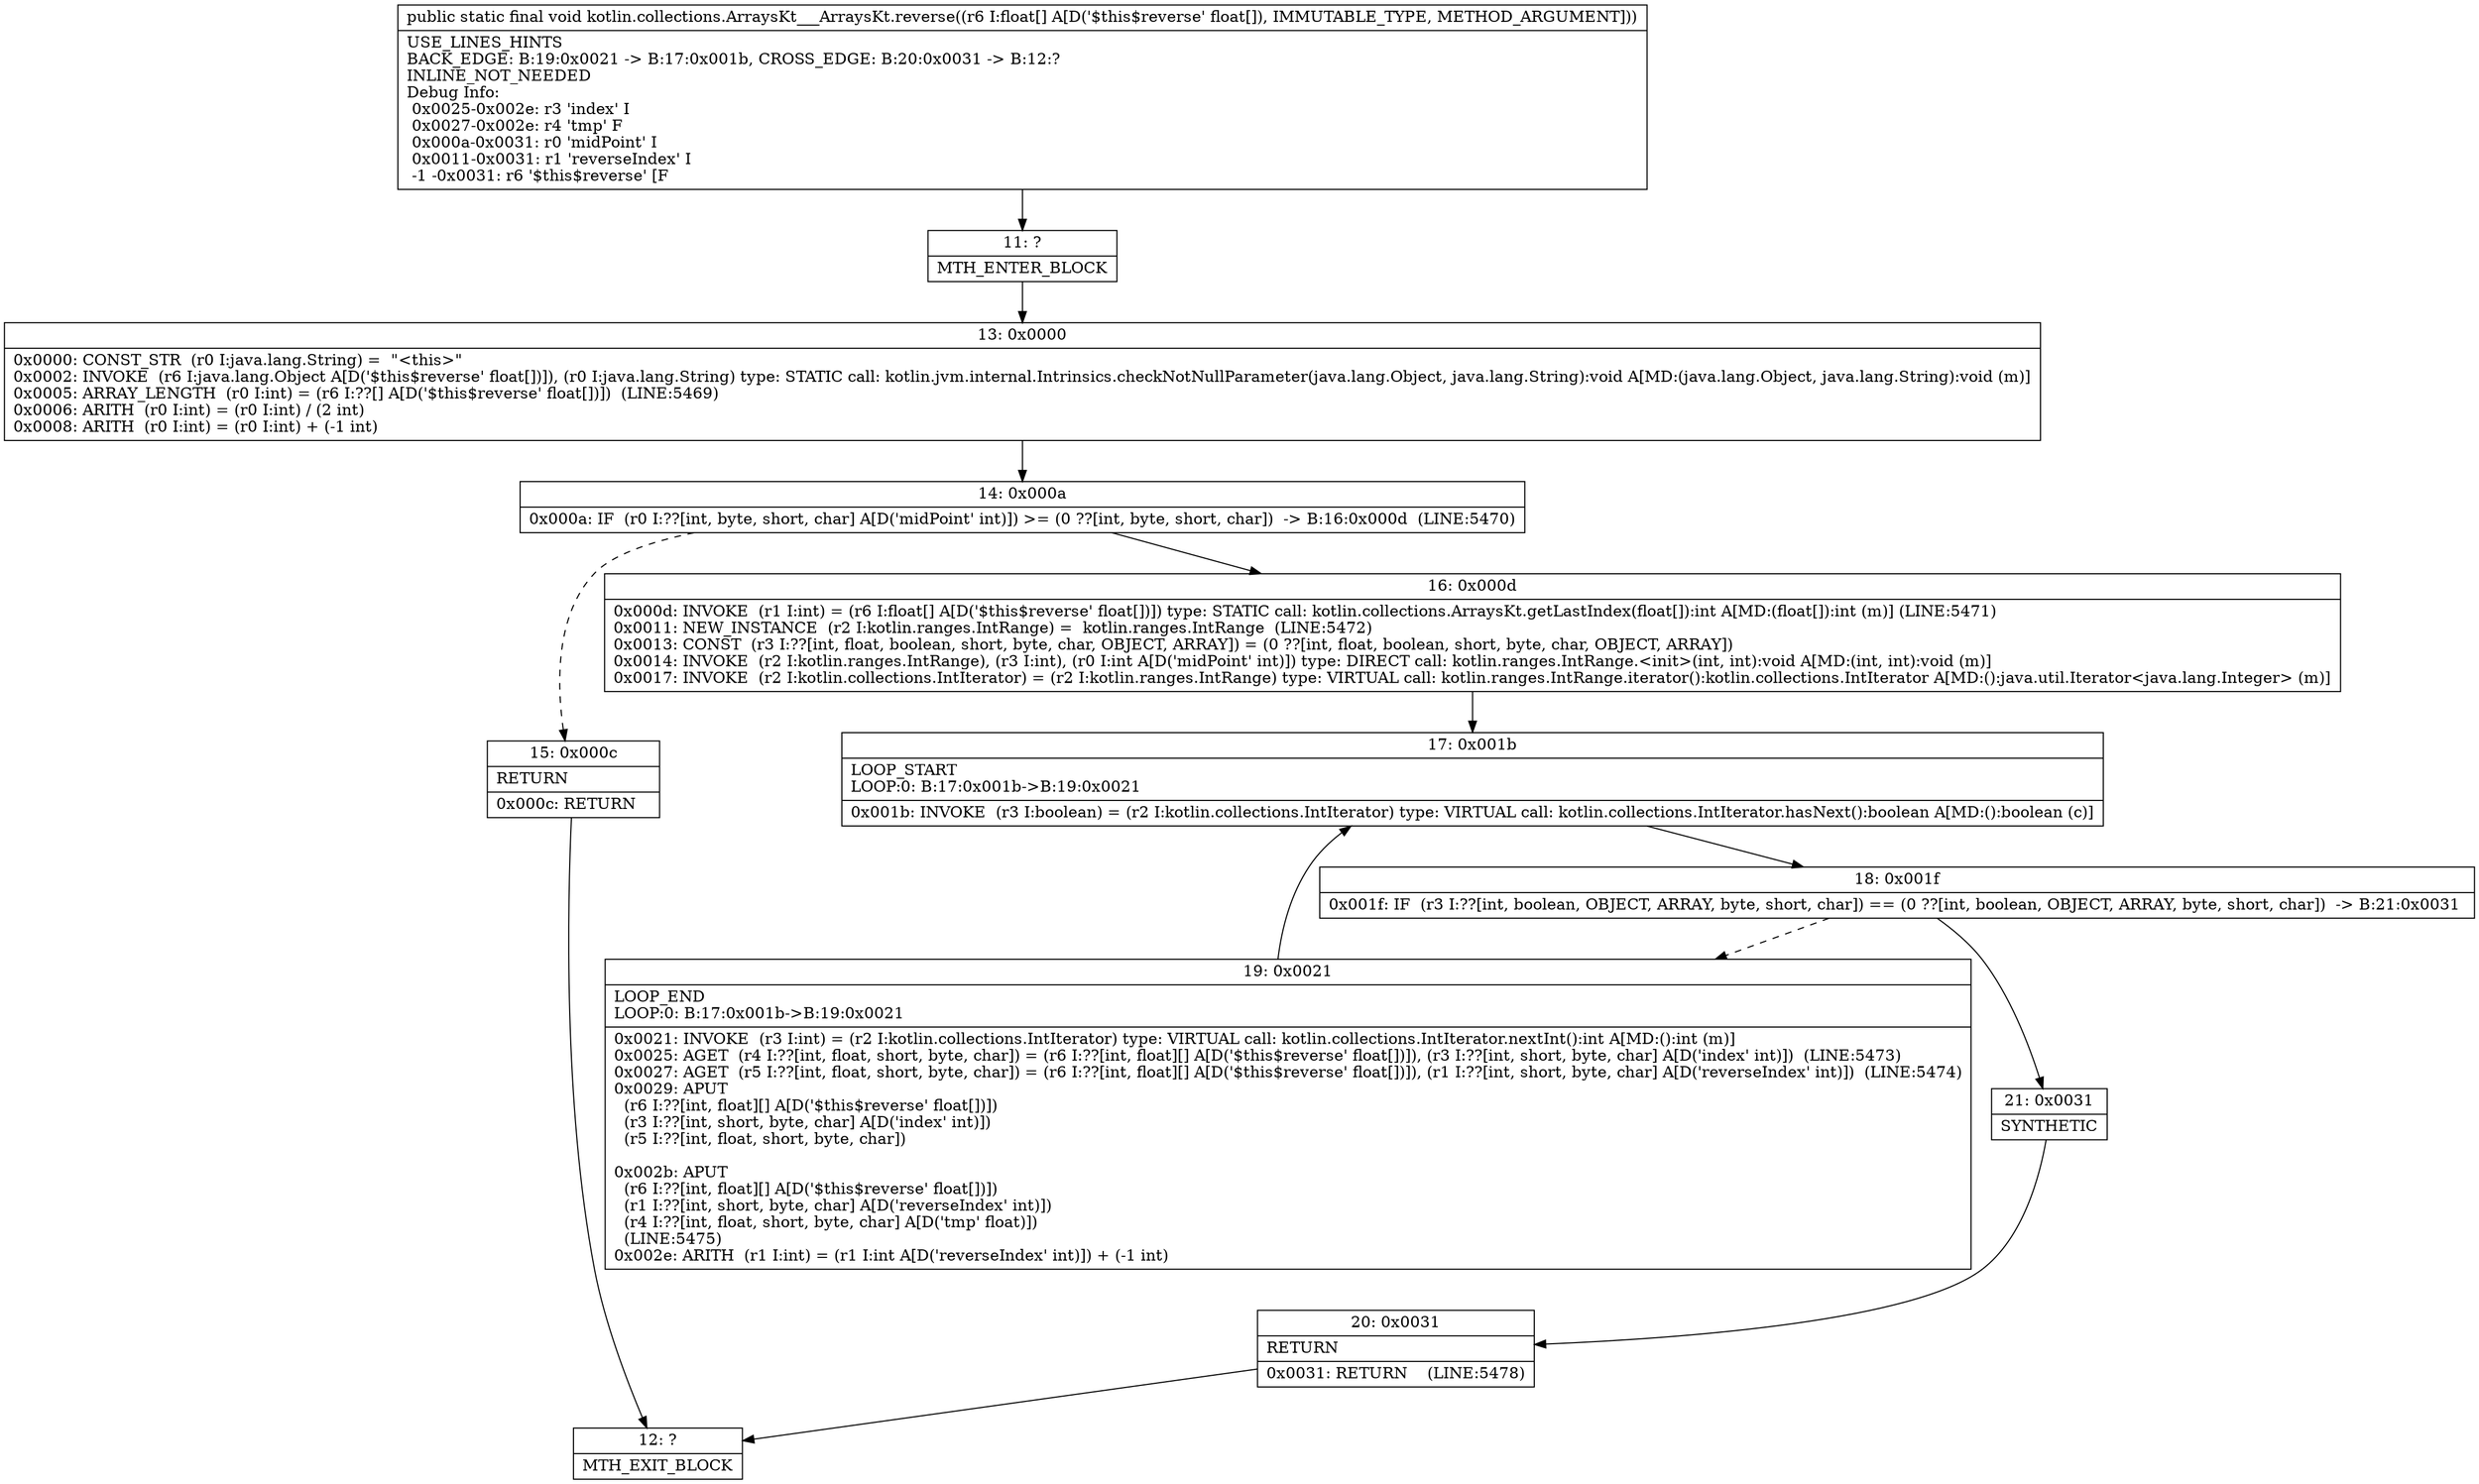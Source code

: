 digraph "CFG forkotlin.collections.ArraysKt___ArraysKt.reverse([F)V" {
Node_11 [shape=record,label="{11\:\ ?|MTH_ENTER_BLOCK\l}"];
Node_13 [shape=record,label="{13\:\ 0x0000|0x0000: CONST_STR  (r0 I:java.lang.String) =  \"\<this\>\" \l0x0002: INVOKE  (r6 I:java.lang.Object A[D('$this$reverse' float[])]), (r0 I:java.lang.String) type: STATIC call: kotlin.jvm.internal.Intrinsics.checkNotNullParameter(java.lang.Object, java.lang.String):void A[MD:(java.lang.Object, java.lang.String):void (m)]\l0x0005: ARRAY_LENGTH  (r0 I:int) = (r6 I:??[] A[D('$this$reverse' float[])])  (LINE:5469)\l0x0006: ARITH  (r0 I:int) = (r0 I:int) \/ (2 int) \l0x0008: ARITH  (r0 I:int) = (r0 I:int) + (\-1 int) \l}"];
Node_14 [shape=record,label="{14\:\ 0x000a|0x000a: IF  (r0 I:??[int, byte, short, char] A[D('midPoint' int)]) \>= (0 ??[int, byte, short, char])  \-\> B:16:0x000d  (LINE:5470)\l}"];
Node_15 [shape=record,label="{15\:\ 0x000c|RETURN\l|0x000c: RETURN   \l}"];
Node_12 [shape=record,label="{12\:\ ?|MTH_EXIT_BLOCK\l}"];
Node_16 [shape=record,label="{16\:\ 0x000d|0x000d: INVOKE  (r1 I:int) = (r6 I:float[] A[D('$this$reverse' float[])]) type: STATIC call: kotlin.collections.ArraysKt.getLastIndex(float[]):int A[MD:(float[]):int (m)] (LINE:5471)\l0x0011: NEW_INSTANCE  (r2 I:kotlin.ranges.IntRange) =  kotlin.ranges.IntRange  (LINE:5472)\l0x0013: CONST  (r3 I:??[int, float, boolean, short, byte, char, OBJECT, ARRAY]) = (0 ??[int, float, boolean, short, byte, char, OBJECT, ARRAY]) \l0x0014: INVOKE  (r2 I:kotlin.ranges.IntRange), (r3 I:int), (r0 I:int A[D('midPoint' int)]) type: DIRECT call: kotlin.ranges.IntRange.\<init\>(int, int):void A[MD:(int, int):void (m)]\l0x0017: INVOKE  (r2 I:kotlin.collections.IntIterator) = (r2 I:kotlin.ranges.IntRange) type: VIRTUAL call: kotlin.ranges.IntRange.iterator():kotlin.collections.IntIterator A[MD:():java.util.Iterator\<java.lang.Integer\> (m)]\l}"];
Node_17 [shape=record,label="{17\:\ 0x001b|LOOP_START\lLOOP:0: B:17:0x001b\-\>B:19:0x0021\l|0x001b: INVOKE  (r3 I:boolean) = (r2 I:kotlin.collections.IntIterator) type: VIRTUAL call: kotlin.collections.IntIterator.hasNext():boolean A[MD:():boolean (c)]\l}"];
Node_18 [shape=record,label="{18\:\ 0x001f|0x001f: IF  (r3 I:??[int, boolean, OBJECT, ARRAY, byte, short, char]) == (0 ??[int, boolean, OBJECT, ARRAY, byte, short, char])  \-\> B:21:0x0031 \l}"];
Node_19 [shape=record,label="{19\:\ 0x0021|LOOP_END\lLOOP:0: B:17:0x001b\-\>B:19:0x0021\l|0x0021: INVOKE  (r3 I:int) = (r2 I:kotlin.collections.IntIterator) type: VIRTUAL call: kotlin.collections.IntIterator.nextInt():int A[MD:():int (m)]\l0x0025: AGET  (r4 I:??[int, float, short, byte, char]) = (r6 I:??[int, float][] A[D('$this$reverse' float[])]), (r3 I:??[int, short, byte, char] A[D('index' int)])  (LINE:5473)\l0x0027: AGET  (r5 I:??[int, float, short, byte, char]) = (r6 I:??[int, float][] A[D('$this$reverse' float[])]), (r1 I:??[int, short, byte, char] A[D('reverseIndex' int)])  (LINE:5474)\l0x0029: APUT  \l  (r6 I:??[int, float][] A[D('$this$reverse' float[])])\l  (r3 I:??[int, short, byte, char] A[D('index' int)])\l  (r5 I:??[int, float, short, byte, char])\l \l0x002b: APUT  \l  (r6 I:??[int, float][] A[D('$this$reverse' float[])])\l  (r1 I:??[int, short, byte, char] A[D('reverseIndex' int)])\l  (r4 I:??[int, float, short, byte, char] A[D('tmp' float)])\l  (LINE:5475)\l0x002e: ARITH  (r1 I:int) = (r1 I:int A[D('reverseIndex' int)]) + (\-1 int) \l}"];
Node_21 [shape=record,label="{21\:\ 0x0031|SYNTHETIC\l}"];
Node_20 [shape=record,label="{20\:\ 0x0031|RETURN\l|0x0031: RETURN    (LINE:5478)\l}"];
MethodNode[shape=record,label="{public static final void kotlin.collections.ArraysKt___ArraysKt.reverse((r6 I:float[] A[D('$this$reverse' float[]), IMMUTABLE_TYPE, METHOD_ARGUMENT]))  | USE_LINES_HINTS\lBACK_EDGE: B:19:0x0021 \-\> B:17:0x001b, CROSS_EDGE: B:20:0x0031 \-\> B:12:?\lINLINE_NOT_NEEDED\lDebug Info:\l  0x0025\-0x002e: r3 'index' I\l  0x0027\-0x002e: r4 'tmp' F\l  0x000a\-0x0031: r0 'midPoint' I\l  0x0011\-0x0031: r1 'reverseIndex' I\l  \-1 \-0x0031: r6 '$this$reverse' [F\l}"];
MethodNode -> Node_11;Node_11 -> Node_13;
Node_13 -> Node_14;
Node_14 -> Node_15[style=dashed];
Node_14 -> Node_16;
Node_15 -> Node_12;
Node_16 -> Node_17;
Node_17 -> Node_18;
Node_18 -> Node_19[style=dashed];
Node_18 -> Node_21;
Node_19 -> Node_17;
Node_21 -> Node_20;
Node_20 -> Node_12;
}

